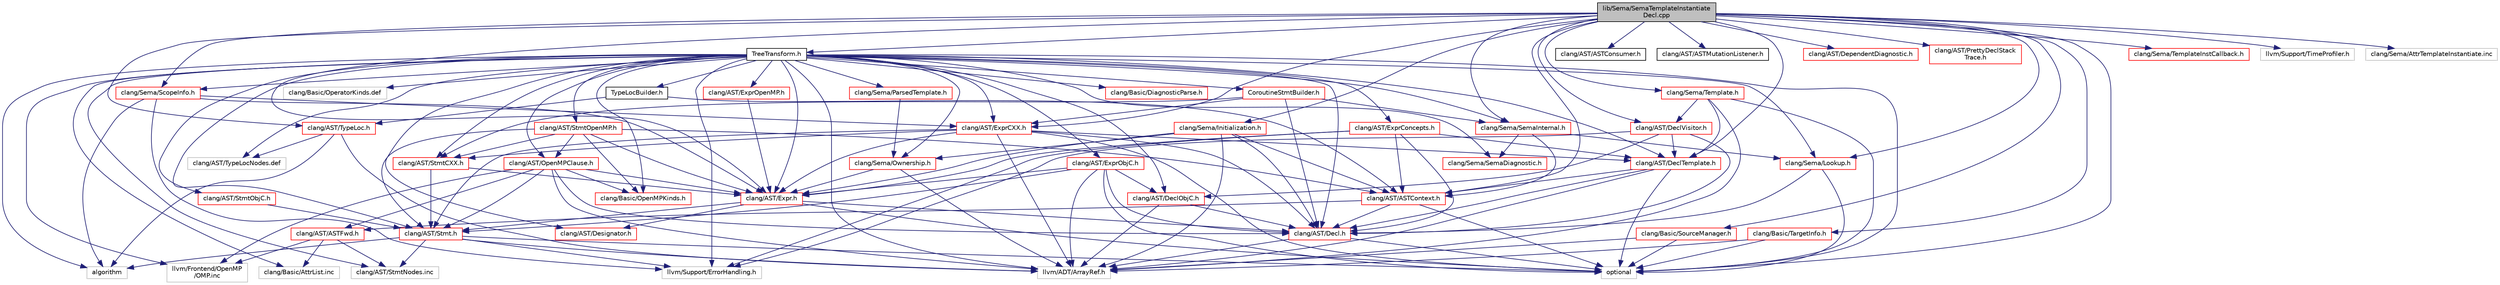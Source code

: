 digraph "lib/Sema/SemaTemplateInstantiateDecl.cpp"
{
 // LATEX_PDF_SIZE
  bgcolor="transparent";
  edge [fontname="Helvetica",fontsize="10",labelfontname="Helvetica",labelfontsize="10"];
  node [fontname="Helvetica",fontsize="10",shape=record];
  Node1 [label="lib/Sema/SemaTemplateInstantiate\lDecl.cpp",height=0.2,width=0.4,color="black", fillcolor="grey75", style="filled", fontcolor="black",tooltip=" "];
  Node1 -> Node2 [color="midnightblue",fontsize="10",style="solid",fontname="Helvetica"];
  Node2 [label="TreeTransform.h",height=0.2,width=0.4,color="black",URL="$TreeTransform_8h.html",tooltip=" "];
  Node2 -> Node3 [color="midnightblue",fontsize="10",style="solid",fontname="Helvetica"];
  Node3 [label="CoroutineStmtBuilder.h",height=0.2,width=0.4,color="red",URL="$CoroutineStmtBuilder_8h.html",tooltip=" "];
  Node3 -> Node4 [color="midnightblue",fontsize="10",style="solid",fontname="Helvetica"];
  Node4 [label="clang/AST/Decl.h",height=0.2,width=0.4,color="red",URL="$Decl_8h.html",tooltip=" "];
  Node4 -> Node50 [color="midnightblue",fontsize="10",style="solid",fontname="Helvetica"];
  Node50 [label="llvm/ADT/ArrayRef.h",height=0.2,width=0.4,color="grey75",tooltip=" "];
  Node4 -> Node41 [color="midnightblue",fontsize="10",style="solid",fontname="Helvetica"];
  Node41 [label="optional",height=0.2,width=0.4,color="grey75",tooltip=" "];
  Node3 -> Node100 [color="midnightblue",fontsize="10",style="solid",fontname="Helvetica"];
  Node100 [label="clang/AST/ExprCXX.h",height=0.2,width=0.4,color="red",URL="$ExprCXX_8h.html",tooltip=" "];
  Node100 -> Node4 [color="midnightblue",fontsize="10",style="solid",fontname="Helvetica"];
  Node100 -> Node143 [color="midnightblue",fontsize="10",style="solid",fontname="Helvetica"];
  Node143 [label="clang/AST/DeclTemplate.h",height=0.2,width=0.4,color="red",URL="$DeclTemplate_8h.html",tooltip=" "];
  Node143 -> Node144 [color="midnightblue",fontsize="10",style="solid",fontname="Helvetica"];
  Node144 [label="clang/AST/ASTContext.h",height=0.2,width=0.4,color="red",URL="$ASTContext_8h.html",tooltip=" "];
  Node144 -> Node145 [color="midnightblue",fontsize="10",style="solid",fontname="Helvetica"];
  Node145 [label="clang/AST/ASTFwd.h",height=0.2,width=0.4,color="red",URL="$ASTFwd_8h.html",tooltip=" "];
  Node145 -> Node127 [color="midnightblue",fontsize="10",style="solid",fontname="Helvetica"];
  Node127 [label="clang/AST/StmtNodes.inc",height=0.2,width=0.4,color="grey75",tooltip=" "];
  Node145 -> Node146 [color="midnightblue",fontsize="10",style="solid",fontname="Helvetica"];
  Node146 [label="llvm/Frontend/OpenMP\l/OMP.inc",height=0.2,width=0.4,color="grey75",tooltip=" "];
  Node145 -> Node64 [color="midnightblue",fontsize="10",style="solid",fontname="Helvetica"];
  Node64 [label="clang/Basic/AttrList.inc",height=0.2,width=0.4,color="grey75",tooltip=" "];
  Node144 -> Node4 [color="midnightblue",fontsize="10",style="solid",fontname="Helvetica"];
  Node144 -> Node41 [color="midnightblue",fontsize="10",style="solid",fontname="Helvetica"];
  Node143 -> Node4 [color="midnightblue",fontsize="10",style="solid",fontname="Helvetica"];
  Node143 -> Node50 [color="midnightblue",fontsize="10",style="solid",fontname="Helvetica"];
  Node143 -> Node41 [color="midnightblue",fontsize="10",style="solid",fontname="Helvetica"];
  Node100 -> Node102 [color="midnightblue",fontsize="10",style="solid",fontname="Helvetica"];
  Node102 [label="clang/AST/Expr.h",height=0.2,width=0.4,color="red",URL="$Expr_8h.html",tooltip=" "];
  Node102 -> Node4 [color="midnightblue",fontsize="10",style="solid",fontname="Helvetica"];
  Node102 -> Node105 [color="midnightblue",fontsize="10",style="solid",fontname="Helvetica"];
  Node105 [label="clang/AST/Designator.h",height=0.2,width=0.4,color="red",URL="$Designator_8h.html",tooltip=" "];
  Node102 -> Node108 [color="midnightblue",fontsize="10",style="solid",fontname="Helvetica"];
  Node108 [label="clang/AST/Stmt.h",height=0.2,width=0.4,color="red",URL="$Stmt_8h.html",tooltip=" "];
  Node108 -> Node50 [color="midnightblue",fontsize="10",style="solid",fontname="Helvetica"];
  Node108 -> Node22 [color="midnightblue",fontsize="10",style="solid",fontname="Helvetica"];
  Node22 [label="llvm/Support/ErrorHandling.h",height=0.2,width=0.4,color="grey75",tooltip=" "];
  Node108 -> Node92 [color="midnightblue",fontsize="10",style="solid",fontname="Helvetica"];
  Node92 [label="algorithm",height=0.2,width=0.4,color="grey75",tooltip=" "];
  Node108 -> Node41 [color="midnightblue",fontsize="10",style="solid",fontname="Helvetica"];
  Node108 -> Node127 [color="midnightblue",fontsize="10",style="solid",fontname="Helvetica"];
  Node102 -> Node41 [color="midnightblue",fontsize="10",style="solid",fontname="Helvetica"];
  Node100 -> Node108 [color="midnightblue",fontsize="10",style="solid",fontname="Helvetica"];
  Node100 -> Node167 [color="midnightblue",fontsize="10",style="solid",fontname="Helvetica"];
  Node167 [label="clang/AST/StmtCXX.h",height=0.2,width=0.4,color="red",URL="$StmtCXX_8h.html",tooltip=" "];
  Node167 -> Node102 [color="midnightblue",fontsize="10",style="solid",fontname="Helvetica"];
  Node167 -> Node108 [color="midnightblue",fontsize="10",style="solid",fontname="Helvetica"];
  Node100 -> Node50 [color="midnightblue",fontsize="10",style="solid",fontname="Helvetica"];
  Node100 -> Node41 [color="midnightblue",fontsize="10",style="solid",fontname="Helvetica"];
  Node3 -> Node167 [color="midnightblue",fontsize="10",style="solid",fontname="Helvetica"];
  Node3 -> Node206 [color="midnightblue",fontsize="10",style="solid",fontname="Helvetica"];
  Node206 [label="clang/Sema/SemaInternal.h",height=0.2,width=0.4,color="red",URL="$SemaInternal_8h.html",tooltip=" "];
  Node206 -> Node144 [color="midnightblue",fontsize="10",style="solid",fontname="Helvetica"];
  Node206 -> Node207 [color="midnightblue",fontsize="10",style="solid",fontname="Helvetica"];
  Node207 [label="clang/Sema/Lookup.h",height=0.2,width=0.4,color="red",URL="$Sema_2Lookup_8h.html",tooltip=" "];
  Node207 -> Node4 [color="midnightblue",fontsize="10",style="solid",fontname="Helvetica"];
  Node207 -> Node41 [color="midnightblue",fontsize="10",style="solid",fontname="Helvetica"];
  Node206 -> Node256 [color="midnightblue",fontsize="10",style="solid",fontname="Helvetica"];
  Node256 [label="clang/Sema/SemaDiagnostic.h",height=0.2,width=0.4,color="red",URL="$SemaDiagnostic_8h.html",tooltip=" "];
  Node2 -> Node259 [color="midnightblue",fontsize="10",style="solid",fontname="Helvetica"];
  Node259 [label="TypeLocBuilder.h",height=0.2,width=0.4,color="black",URL="$TypeLocBuilder_8h.html",tooltip=" "];
  Node259 -> Node144 [color="midnightblue",fontsize="10",style="solid",fontname="Helvetica"];
  Node259 -> Node139 [color="midnightblue",fontsize="10",style="solid",fontname="Helvetica"];
  Node139 [label="clang/AST/TypeLoc.h",height=0.2,width=0.4,color="red",URL="$TypeLoc_8h.html",tooltip=" "];
  Node139 -> Node50 [color="midnightblue",fontsize="10",style="solid",fontname="Helvetica"];
  Node139 -> Node92 [color="midnightblue",fontsize="10",style="solid",fontname="Helvetica"];
  Node139 -> Node140 [color="midnightblue",fontsize="10",style="solid",fontname="Helvetica"];
  Node140 [label="clang/AST/TypeLocNodes.def",height=0.2,width=0.4,color="grey75",tooltip=" "];
  Node2 -> Node4 [color="midnightblue",fontsize="10",style="solid",fontname="Helvetica"];
  Node2 -> Node219 [color="midnightblue",fontsize="10",style="solid",fontname="Helvetica"];
  Node219 [label="clang/AST/DeclObjC.h",height=0.2,width=0.4,color="red",URL="$DeclObjC_8h.html",tooltip=" "];
  Node219 -> Node4 [color="midnightblue",fontsize="10",style="solid",fontname="Helvetica"];
  Node219 -> Node50 [color="midnightblue",fontsize="10",style="solid",fontname="Helvetica"];
  Node2 -> Node143 [color="midnightblue",fontsize="10",style="solid",fontname="Helvetica"];
  Node2 -> Node105 [color="midnightblue",fontsize="10",style="solid",fontname="Helvetica"];
  Node2 -> Node102 [color="midnightblue",fontsize="10",style="solid",fontname="Helvetica"];
  Node2 -> Node100 [color="midnightblue",fontsize="10",style="solid",fontname="Helvetica"];
  Node2 -> Node217 [color="midnightblue",fontsize="10",style="solid",fontname="Helvetica"];
  Node217 [label="clang/AST/ExprConcepts.h",height=0.2,width=0.4,color="red",URL="$ExprConcepts_8h.html",tooltip=" "];
  Node217 -> Node144 [color="midnightblue",fontsize="10",style="solid",fontname="Helvetica"];
  Node217 -> Node4 [color="midnightblue",fontsize="10",style="solid",fontname="Helvetica"];
  Node217 -> Node143 [color="midnightblue",fontsize="10",style="solid",fontname="Helvetica"];
  Node217 -> Node102 [color="midnightblue",fontsize="10",style="solid",fontname="Helvetica"];
  Node217 -> Node22 [color="midnightblue",fontsize="10",style="solid",fontname="Helvetica"];
  Node2 -> Node218 [color="midnightblue",fontsize="10",style="solid",fontname="Helvetica"];
  Node218 [label="clang/AST/ExprObjC.h",height=0.2,width=0.4,color="red",URL="$ExprObjC_8h.html",tooltip=" "];
  Node218 -> Node4 [color="midnightblue",fontsize="10",style="solid",fontname="Helvetica"];
  Node218 -> Node219 [color="midnightblue",fontsize="10",style="solid",fontname="Helvetica"];
  Node218 -> Node102 [color="midnightblue",fontsize="10",style="solid",fontname="Helvetica"];
  Node218 -> Node108 [color="midnightblue",fontsize="10",style="solid",fontname="Helvetica"];
  Node218 -> Node50 [color="midnightblue",fontsize="10",style="solid",fontname="Helvetica"];
  Node218 -> Node41 [color="midnightblue",fontsize="10",style="solid",fontname="Helvetica"];
  Node2 -> Node222 [color="midnightblue",fontsize="10",style="solid",fontname="Helvetica"];
  Node222 [label="clang/AST/ExprOpenMP.h",height=0.2,width=0.4,color="red",URL="$ExprOpenMP_8h.html",tooltip=" "];
  Node222 -> Node102 [color="midnightblue",fontsize="10",style="solid",fontname="Helvetica"];
  Node2 -> Node227 [color="midnightblue",fontsize="10",style="solid",fontname="Helvetica"];
  Node227 [label="clang/AST/OpenMPClause.h",height=0.2,width=0.4,color="red",URL="$OpenMPClause_8h.html",tooltip=" "];
  Node227 -> Node145 [color="midnightblue",fontsize="10",style="solid",fontname="Helvetica"];
  Node227 -> Node4 [color="midnightblue",fontsize="10",style="solid",fontname="Helvetica"];
  Node227 -> Node102 [color="midnightblue",fontsize="10",style="solid",fontname="Helvetica"];
  Node227 -> Node108 [color="midnightblue",fontsize="10",style="solid",fontname="Helvetica"];
  Node227 -> Node212 [color="midnightblue",fontsize="10",style="solid",fontname="Helvetica"];
  Node212 [label="clang/Basic/OpenMPKinds.h",height=0.2,width=0.4,color="red",URL="$OpenMPKinds_8h.html",tooltip=" "];
  Node227 -> Node50 [color="midnightblue",fontsize="10",style="solid",fontname="Helvetica"];
  Node227 -> Node146 [color="midnightblue",fontsize="10",style="solid",fontname="Helvetica"];
  Node2 -> Node108 [color="midnightblue",fontsize="10",style="solid",fontname="Helvetica"];
  Node2 -> Node167 [color="midnightblue",fontsize="10",style="solid",fontname="Helvetica"];
  Node2 -> Node260 [color="midnightblue",fontsize="10",style="solid",fontname="Helvetica"];
  Node260 [label="clang/AST/StmtObjC.h",height=0.2,width=0.4,color="red",URL="$StmtObjC_8h.html",tooltip=" "];
  Node260 -> Node108 [color="midnightblue",fontsize="10",style="solid",fontname="Helvetica"];
  Node2 -> Node226 [color="midnightblue",fontsize="10",style="solid",fontname="Helvetica"];
  Node226 [label="clang/AST/StmtOpenMP.h",height=0.2,width=0.4,color="red",URL="$StmtOpenMP_8h.html",tooltip=" "];
  Node226 -> Node144 [color="midnightblue",fontsize="10",style="solid",fontname="Helvetica"];
  Node226 -> Node102 [color="midnightblue",fontsize="10",style="solid",fontname="Helvetica"];
  Node226 -> Node227 [color="midnightblue",fontsize="10",style="solid",fontname="Helvetica"];
  Node226 -> Node108 [color="midnightblue",fontsize="10",style="solid",fontname="Helvetica"];
  Node226 -> Node167 [color="midnightblue",fontsize="10",style="solid",fontname="Helvetica"];
  Node226 -> Node212 [color="midnightblue",fontsize="10",style="solid",fontname="Helvetica"];
  Node2 -> Node261 [color="midnightblue",fontsize="10",style="solid",fontname="Helvetica"];
  Node261 [label="clang/Basic/DiagnosticParse.h",height=0.2,width=0.4,color="red",URL="$DiagnosticParse_8h.html",tooltip=" "];
  Node2 -> Node212 [color="midnightblue",fontsize="10",style="solid",fontname="Helvetica"];
  Node2 -> Node207 [color="midnightblue",fontsize="10",style="solid",fontname="Helvetica"];
  Node2 -> Node241 [color="midnightblue",fontsize="10",style="solid",fontname="Helvetica"];
  Node241 [label="clang/Sema/Ownership.h",height=0.2,width=0.4,color="red",URL="$Ownership_8h.html",tooltip=" "];
  Node241 -> Node102 [color="midnightblue",fontsize="10",style="solid",fontname="Helvetica"];
  Node241 -> Node50 [color="midnightblue",fontsize="10",style="solid",fontname="Helvetica"];
  Node2 -> Node263 [color="midnightblue",fontsize="10",style="solid",fontname="Helvetica"];
  Node263 [label="clang/Sema/ParsedTemplate.h",height=0.2,width=0.4,color="red",URL="$ParsedTemplate_8h.html",tooltip=" "];
  Node263 -> Node241 [color="midnightblue",fontsize="10",style="solid",fontname="Helvetica"];
  Node2 -> Node264 [color="midnightblue",fontsize="10",style="solid",fontname="Helvetica"];
  Node264 [label="clang/Sema/ScopeInfo.h",height=0.2,width=0.4,color="red",URL="$ScopeInfo_8h.html",tooltip=" "];
  Node264 -> Node102 [color="midnightblue",fontsize="10",style="solid",fontname="Helvetica"];
  Node264 -> Node100 [color="midnightblue",fontsize="10",style="solid",fontname="Helvetica"];
  Node264 -> Node22 [color="midnightblue",fontsize="10",style="solid",fontname="Helvetica"];
  Node264 -> Node92 [color="midnightblue",fontsize="10",style="solid",fontname="Helvetica"];
  Node2 -> Node256 [color="midnightblue",fontsize="10",style="solid",fontname="Helvetica"];
  Node2 -> Node206 [color="midnightblue",fontsize="10",style="solid",fontname="Helvetica"];
  Node2 -> Node50 [color="midnightblue",fontsize="10",style="solid",fontname="Helvetica"];
  Node2 -> Node22 [color="midnightblue",fontsize="10",style="solid",fontname="Helvetica"];
  Node2 -> Node92 [color="midnightblue",fontsize="10",style="solid",fontname="Helvetica"];
  Node2 -> Node41 [color="midnightblue",fontsize="10",style="solid",fontname="Helvetica"];
  Node2 -> Node64 [color="midnightblue",fontsize="10",style="solid",fontname="Helvetica"];
  Node2 -> Node140 [color="midnightblue",fontsize="10",style="solid",fontname="Helvetica"];
  Node2 -> Node127 [color="midnightblue",fontsize="10",style="solid",fontname="Helvetica"];
  Node2 -> Node146 [color="midnightblue",fontsize="10",style="solid",fontname="Helvetica"];
  Node2 -> Node87 [color="midnightblue",fontsize="10",style="solid",fontname="Helvetica"];
  Node87 [label="clang/Basic/OperatorKinds.def",height=0.2,width=0.4,color="grey75",tooltip=" "];
  Node1 -> Node266 [color="midnightblue",fontsize="10",style="solid",fontname="Helvetica"];
  Node266 [label="clang/AST/ASTConsumer.h",height=0.2,width=0.4,color="black",URL="$ASTConsumer_8h.html",tooltip=" "];
  Node1 -> Node144 [color="midnightblue",fontsize="10",style="solid",fontname="Helvetica"];
  Node1 -> Node267 [color="midnightblue",fontsize="10",style="solid",fontname="Helvetica"];
  Node267 [label="clang/AST/ASTMutationListener.h",height=0.2,width=0.4,color="black",URL="$ASTMutationListener_8h.html",tooltip=" "];
  Node1 -> Node143 [color="midnightblue",fontsize="10",style="solid",fontname="Helvetica"];
  Node1 -> Node268 [color="midnightblue",fontsize="10",style="solid",fontname="Helvetica"];
  Node268 [label="clang/AST/DeclVisitor.h",height=0.2,width=0.4,color="red",URL="$DeclVisitor_8h.html",tooltip=" "];
  Node268 -> Node4 [color="midnightblue",fontsize="10",style="solid",fontname="Helvetica"];
  Node268 -> Node219 [color="midnightblue",fontsize="10",style="solid",fontname="Helvetica"];
  Node268 -> Node143 [color="midnightblue",fontsize="10",style="solid",fontname="Helvetica"];
  Node268 -> Node22 [color="midnightblue",fontsize="10",style="solid",fontname="Helvetica"];
  Node1 -> Node271 [color="midnightblue",fontsize="10",style="solid",fontname="Helvetica"];
  Node271 [label="clang/AST/DependentDiagnostic.h",height=0.2,width=0.4,color="red",URL="$DependentDiagnostic_8h.html",tooltip=" "];
  Node1 -> Node102 [color="midnightblue",fontsize="10",style="solid",fontname="Helvetica"];
  Node1 -> Node100 [color="midnightblue",fontsize="10",style="solid",fontname="Helvetica"];
  Node1 -> Node273 [color="midnightblue",fontsize="10",style="solid",fontname="Helvetica"];
  Node273 [label="clang/AST/PrettyDeclStack\lTrace.h",height=0.2,width=0.4,color="red",URL="$PrettyDeclStackTrace_8h.html",tooltip=" "];
  Node1 -> Node139 [color="midnightblue",fontsize="10",style="solid",fontname="Helvetica"];
  Node1 -> Node180 [color="midnightblue",fontsize="10",style="solid",fontname="Helvetica"];
  Node180 [label="clang/Basic/SourceManager.h",height=0.2,width=0.4,color="red",URL="$SourceManager_8h.html",tooltip=" "];
  Node180 -> Node50 [color="midnightblue",fontsize="10",style="solid",fontname="Helvetica"];
  Node180 -> Node41 [color="midnightblue",fontsize="10",style="solid",fontname="Helvetica"];
  Node1 -> Node274 [color="midnightblue",fontsize="10",style="solid",fontname="Helvetica"];
  Node274 [label="clang/Basic/TargetInfo.h",height=0.2,width=0.4,color="red",URL="$include_2clang_2Basic_2TargetInfo_8h.html",tooltip=" "];
  Node274 -> Node50 [color="midnightblue",fontsize="10",style="solid",fontname="Helvetica"];
  Node274 -> Node41 [color="midnightblue",fontsize="10",style="solid",fontname="Helvetica"];
  Node1 -> Node279 [color="midnightblue",fontsize="10",style="solid",fontname="Helvetica"];
  Node279 [label="clang/Sema/Initialization.h",height=0.2,width=0.4,color="red",URL="$Initialization_8h.html",tooltip=" "];
  Node279 -> Node144 [color="midnightblue",fontsize="10",style="solid",fontname="Helvetica"];
  Node279 -> Node4 [color="midnightblue",fontsize="10",style="solid",fontname="Helvetica"];
  Node279 -> Node102 [color="midnightblue",fontsize="10",style="solid",fontname="Helvetica"];
  Node279 -> Node241 [color="midnightblue",fontsize="10",style="solid",fontname="Helvetica"];
  Node279 -> Node50 [color="midnightblue",fontsize="10",style="solid",fontname="Helvetica"];
  Node1 -> Node207 [color="midnightblue",fontsize="10",style="solid",fontname="Helvetica"];
  Node1 -> Node264 [color="midnightblue",fontsize="10",style="solid",fontname="Helvetica"];
  Node1 -> Node206 [color="midnightblue",fontsize="10",style="solid",fontname="Helvetica"];
  Node1 -> Node283 [color="midnightblue",fontsize="10",style="solid",fontname="Helvetica"];
  Node283 [label="clang/Sema/Template.h",height=0.2,width=0.4,color="red",URL="$Template_8h.html",tooltip=" "];
  Node283 -> Node143 [color="midnightblue",fontsize="10",style="solid",fontname="Helvetica"];
  Node283 -> Node268 [color="midnightblue",fontsize="10",style="solid",fontname="Helvetica"];
  Node283 -> Node50 [color="midnightblue",fontsize="10",style="solid",fontname="Helvetica"];
  Node283 -> Node41 [color="midnightblue",fontsize="10",style="solid",fontname="Helvetica"];
  Node1 -> Node284 [color="midnightblue",fontsize="10",style="solid",fontname="Helvetica"];
  Node284 [label="clang/Sema/TemplateInstCallback.h",height=0.2,width=0.4,color="red",URL="$TemplateInstCallback_8h.html",tooltip=" "];
  Node1 -> Node285 [color="midnightblue",fontsize="10",style="solid",fontname="Helvetica"];
  Node285 [label="llvm/Support/TimeProfiler.h",height=0.2,width=0.4,color="grey75",tooltip=" "];
  Node1 -> Node41 [color="midnightblue",fontsize="10",style="solid",fontname="Helvetica"];
  Node1 -> Node286 [color="midnightblue",fontsize="10",style="solid",fontname="Helvetica"];
  Node286 [label="clang/Sema/AttrTemplateInstantiate.inc",height=0.2,width=0.4,color="grey75",tooltip=" "];
}
